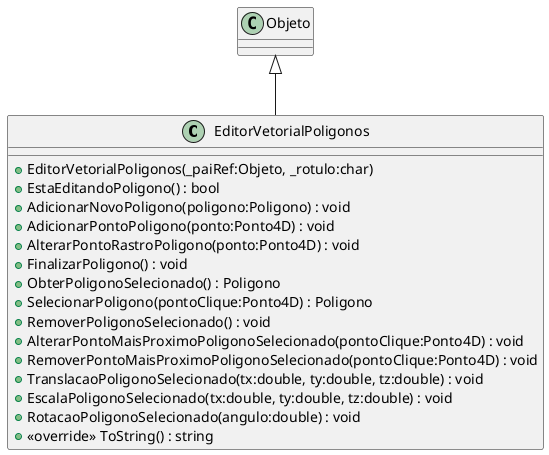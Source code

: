 @startuml
class EditorVetorialPoligonos {
    + EditorVetorialPoligonos(_paiRef:Objeto, _rotulo:char)
    + EstaEditandoPoligono() : bool
    + AdicionarNovoPoligono(poligono:Poligono) : void
    + AdicionarPontoPoligono(ponto:Ponto4D) : void
    + AlterarPontoRastroPoligono(ponto:Ponto4D) : void
    + FinalizarPoligono() : void
    + ObterPoligonoSelecionado() : Poligono
    + SelecionarPoligono(pontoClique:Ponto4D) : Poligono
    + RemoverPoligonoSelecionado() : void
    + AlterarPontoMaisProximoPoligonoSelecionado(pontoClique:Ponto4D) : void
    + RemoverPontoMaisProximoPoligonoSelecionado(pontoClique:Ponto4D) : void
    + TranslacaoPoligonoSelecionado(tx:double, ty:double, tz:double) : void
    + EscalaPoligonoSelecionado(tx:double, ty:double, tz:double) : void
    + RotacaoPoligonoSelecionado(angulo:double) : void
    + <<override>> ToString() : string
}
Objeto <|-- EditorVetorialPoligonos
@enduml
